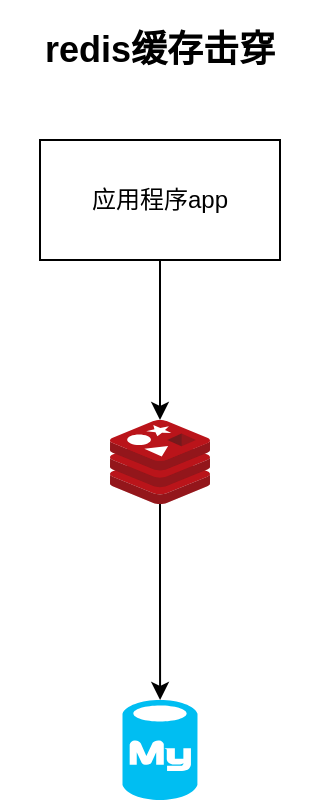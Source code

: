 <mxfile version="21.1.8" type="github">
  <diagram name="第 1 页" id="zQPfo8QOFPiPV3o0EhCK">
    <mxGraphModel dx="794" dy="476" grid="1" gridSize="10" guides="1" tooltips="1" connect="1" arrows="1" fold="1" page="1" pageScale="1" pageWidth="827" pageHeight="1169" math="0" shadow="0">
      <root>
        <mxCell id="0" />
        <mxCell id="1" parent="0" />
        <mxCell id="5U9VxCFmSAjXmchOCSpf-6" value="" style="edgeStyle=orthogonalEdgeStyle;rounded=0;orthogonalLoop=1;jettySize=auto;html=1;" edge="1" parent="1" source="5U9VxCFmSAjXmchOCSpf-1" target="5U9VxCFmSAjXmchOCSpf-3">
          <mxGeometry relative="1" as="geometry" />
        </mxCell>
        <mxCell id="5U9VxCFmSAjXmchOCSpf-1" value="应用程序app" style="rounded=0;whiteSpace=wrap;html=1;" vertex="1" parent="1">
          <mxGeometry x="120" y="130" width="120" height="60" as="geometry" />
        </mxCell>
        <mxCell id="5U9VxCFmSAjXmchOCSpf-2" value="&lt;font style=&quot;font-size: 18px;&quot;&gt;&lt;b&gt;redis缓存击穿&lt;/b&gt;&lt;/font&gt;" style="text;html=1;strokeColor=none;fillColor=none;align=center;verticalAlign=middle;whiteSpace=wrap;rounded=0;" vertex="1" parent="1">
          <mxGeometry x="100" y="60" width="160" height="50" as="geometry" />
        </mxCell>
        <mxCell id="5U9VxCFmSAjXmchOCSpf-5" value="" style="edgeStyle=orthogonalEdgeStyle;rounded=0;orthogonalLoop=1;jettySize=auto;html=1;" edge="1" parent="1" source="5U9VxCFmSAjXmchOCSpf-3" target="5U9VxCFmSAjXmchOCSpf-4">
          <mxGeometry relative="1" as="geometry" />
        </mxCell>
        <mxCell id="5U9VxCFmSAjXmchOCSpf-3" value="" style="image;sketch=0;aspect=fixed;html=1;points=[];align=center;fontSize=12;image=img/lib/mscae/Cache_Redis_Product.svg;" vertex="1" parent="1">
          <mxGeometry x="155" y="270" width="50" height="42" as="geometry" />
        </mxCell>
        <mxCell id="5U9VxCFmSAjXmchOCSpf-4" value="" style="verticalLabelPosition=bottom;html=1;verticalAlign=top;align=center;strokeColor=none;fillColor=#00BEF2;shape=mxgraph.azure.mysql_database;" vertex="1" parent="1">
          <mxGeometry x="161.25" y="410" width="37.5" height="50" as="geometry" />
        </mxCell>
      </root>
    </mxGraphModel>
  </diagram>
</mxfile>
